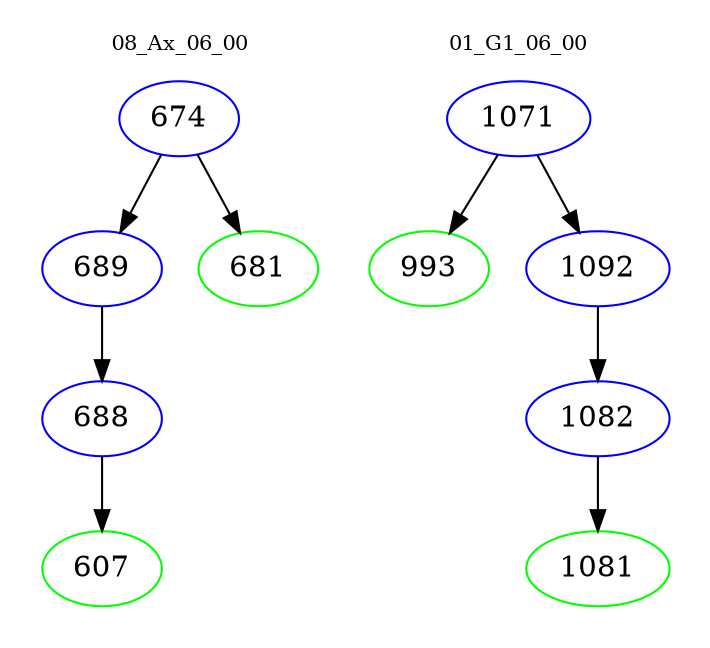 digraph{
subgraph cluster_0 {
color = white
label = "08_Ax_06_00";
fontsize=10;
T0_674 [label="674", color="blue"]
T0_674 -> T0_689 [color="black"]
T0_689 [label="689", color="blue"]
T0_689 -> T0_688 [color="black"]
T0_688 [label="688", color="blue"]
T0_688 -> T0_607 [color="black"]
T0_607 [label="607", color="green"]
T0_674 -> T0_681 [color="black"]
T0_681 [label="681", color="green"]
}
subgraph cluster_1 {
color = white
label = "01_G1_06_00";
fontsize=10;
T1_1071 [label="1071", color="blue"]
T1_1071 -> T1_993 [color="black"]
T1_993 [label="993", color="green"]
T1_1071 -> T1_1092 [color="black"]
T1_1092 [label="1092", color="blue"]
T1_1092 -> T1_1082 [color="black"]
T1_1082 [label="1082", color="blue"]
T1_1082 -> T1_1081 [color="black"]
T1_1081 [label="1081", color="green"]
}
}
